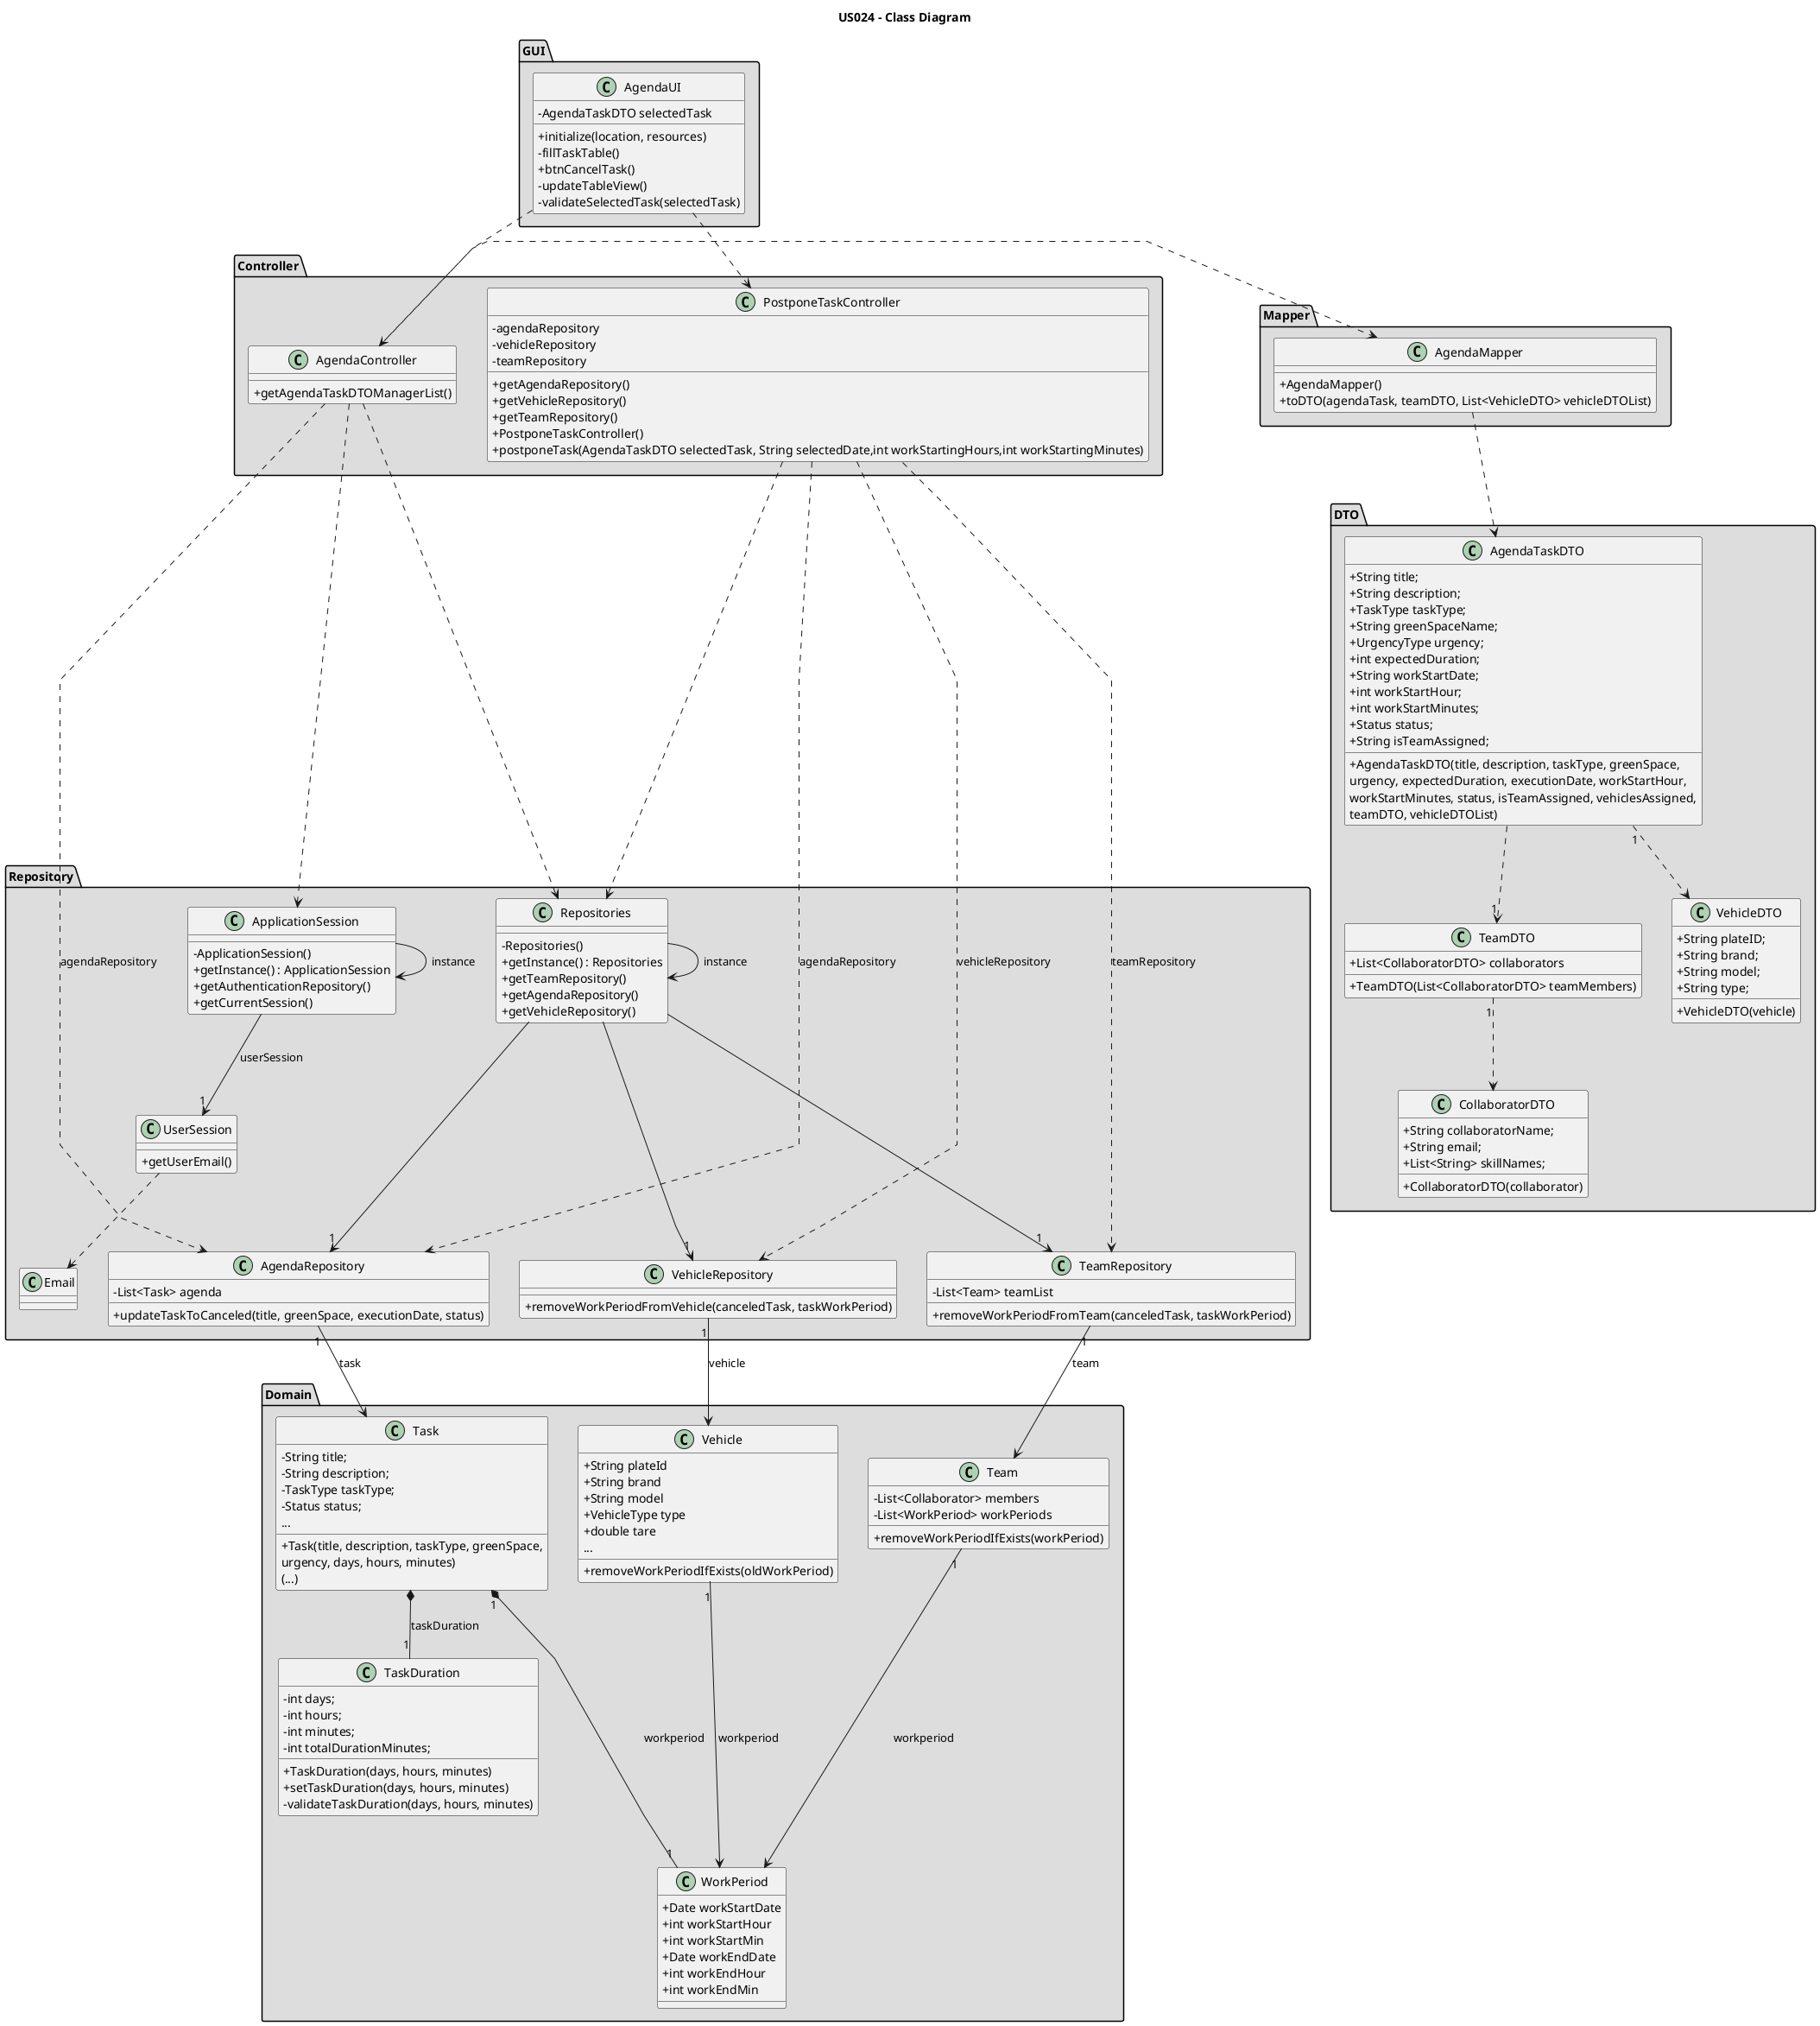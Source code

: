@startuml
'skinparam monochrome true
skinparam packageStyle rectangle
skinparam shadowing false
skinparam linetype polyline
'skinparam linetype orto

skinparam classAttributeIconSize 0
title US024 - Class Diagram

package GUI <<Folder>> #DDDDDD {

class AgendaUI {
    - AgendaTaskDTO selectedTask
    + initialize(location, resources)
    - fillTaskTable()
    + btnCancelTask()
    - updateTableView()
    - validateSelectedTask(selectedTask)
}
}

package Controller <<Folder>> #DDDDDD {
class PostponeTaskController {
    - agendaRepository
    - vehicleRepository
    - teamRepository
    + getAgendaRepository()
    + getVehicleRepository()
    + getTeamRepository()
    + PostponeTaskController()
    + postponeTask(AgendaTaskDTO selectedTask, String selectedDate,int workStartingHours,int workStartingMinutes)
}

class AgendaController{
    + getAgendaTaskDTOManagerList()
}
}

'package Domain <<Folder>> #AAAAAA{
package Repository <<Folder>> #DDDDDD {
class TeamRepository{
    - List<Team> teamList

    + removeWorkPeriodFromTeam(canceledTask, taskWorkPeriod)
}

class VehicleRepository{
    + removeWorkPeriodFromVehicle(canceledTask, taskWorkPeriod)
}

class AgendaRepository{
    - List<Task> agenda

    + updateTaskToCanceled(title, greenSpace, executionDate, status)
}
class Repositories {
    - Repositories()
    + getInstance() : Repositories
    + getTeamRepository()
    + getAgendaRepository()
    + getVehicleRepository()
}

class ApplicationSession{
    - ApplicationSession()
    + getInstance() : ApplicationSession
    + getAuthenticationRepository()
    + getCurrentSession()

}

class UserSession{
    + getUserEmail()

}

class Email{

}

}


package Domain <<Folder>> #DDDDDD {
class Vehicle{
    + String plateId
    + String brand
    + String model
    + VehicleType type
    + double tare
    ...
    + removeWorkPeriodIfExists(oldWorkPeriod)
}


class Team {
    - List<Collaborator> members
    - List<WorkPeriod> workPeriods

    + removeWorkPeriodIfExists(workPeriod)
}

class Task {
    - String title;
    - String description;
    - TaskType taskType;
    - Status status;
    ...

    + Task(title, description, taskType, greenSpace,\nurgency, days, hours, minutes)
    (...)
}

class WorkPeriod{
    + Date workStartDate
    + int workStartHour
    + int workStartMin
    + Date workEndDate
    + int workEndHour
    + int workEndMin

}

class TaskDuration {
    - int days;
    - int hours;
    - int minutes;
    - int totalDurationMinutes;

    + TaskDuration(days, hours, minutes)
    + setTaskDuration(days, hours, minutes)
    - validateTaskDuration(days, hours, minutes)
}

'}
}


package Mapper <<Folder>> #DDDDDD {

class AgendaMapper{
    + AgendaMapper()
    + toDTO(agendaTask, teamDTO, List<VehicleDTO> vehicleDTOList)

}

}

package DTO <<Folder>> #DDDDDD {

class AgendaTaskDTO {
    + String title;
    + String description;
    + TaskType taskType;
    + String greenSpaceName;
    + UrgencyType urgency;
    + int expectedDuration;
    + String workStartDate;
    + int workStartHour;
    + int workStartMinutes;
    + Status status;
    + String isTeamAssigned;

    + AgendaTaskDTO(title, description, taskType, greenSpace,\nurgency, expectedDuration, executionDate, workStartHour,\nworkStartMinutes, status, isTeamAssigned, vehiclesAssigned,\nteamDTO, vehicleDTOList)

}

class CollaboratorDTO{
    + String collaboratorName;
    + String email;
    + List<String> skillNames;

    + CollaboratorDTO(collaborator)

    }

class TeamDTO{
    + List<CollaboratorDTO> collaborators
    + TeamDTO(List<CollaboratorDTO> teamMembers)
    }

class VehicleDTO{
    + String plateID;
    + String brand;
    + String model;
    + String type;

    +VehicleDTO(vehicle)

}

}




AgendaUI ..> AgendaController
AgendaUI ..> PostponeTaskController
AgendaController ...> Repositories
PostponeTaskController ..> Repositories
AgendaController .> ApplicationSession
ApplicationSession -> ApplicationSession : instance
ApplicationSession -down-> "1" UserSession : userSession
UserSession ..> Email
Repositories ---> "1" AgendaRepository
Repositories ---> "1" TeamRepository
Repositories ---> "1" VehicleRepository
AgendaRepository "1" -down-> Task : task
VehicleRepository "1" -down-> Vehicle : vehicle
Task *--"1" TaskDuration : taskDuration
TeamRepository "1" -> Team : team
AgendaController ..> AgendaRepository : agendaRepository
PostponeTaskController .> AgendaRepository : agendaRepository
PostponeTaskController ..> TeamRepository : teamRepository
PostponeTaskController ..> VehicleRepository : vehicleRepository
Repositories -> Repositories : instance
AgendaController ..right...> AgendaMapper
AgendaMapper ..> AgendaTaskDTO
AgendaTaskDTO ..> "1"TeamDTO
TeamDTO "1" ..> CollaboratorDTO
AgendaTaskDTO "1" ..> VehicleDTO
Vehicle "1" -down--> WorkPeriod : workperiod
Team "1" -down--> WorkPeriod : workperiod
Task "1" *---"1" WorkPeriod : workperiod

@enduml